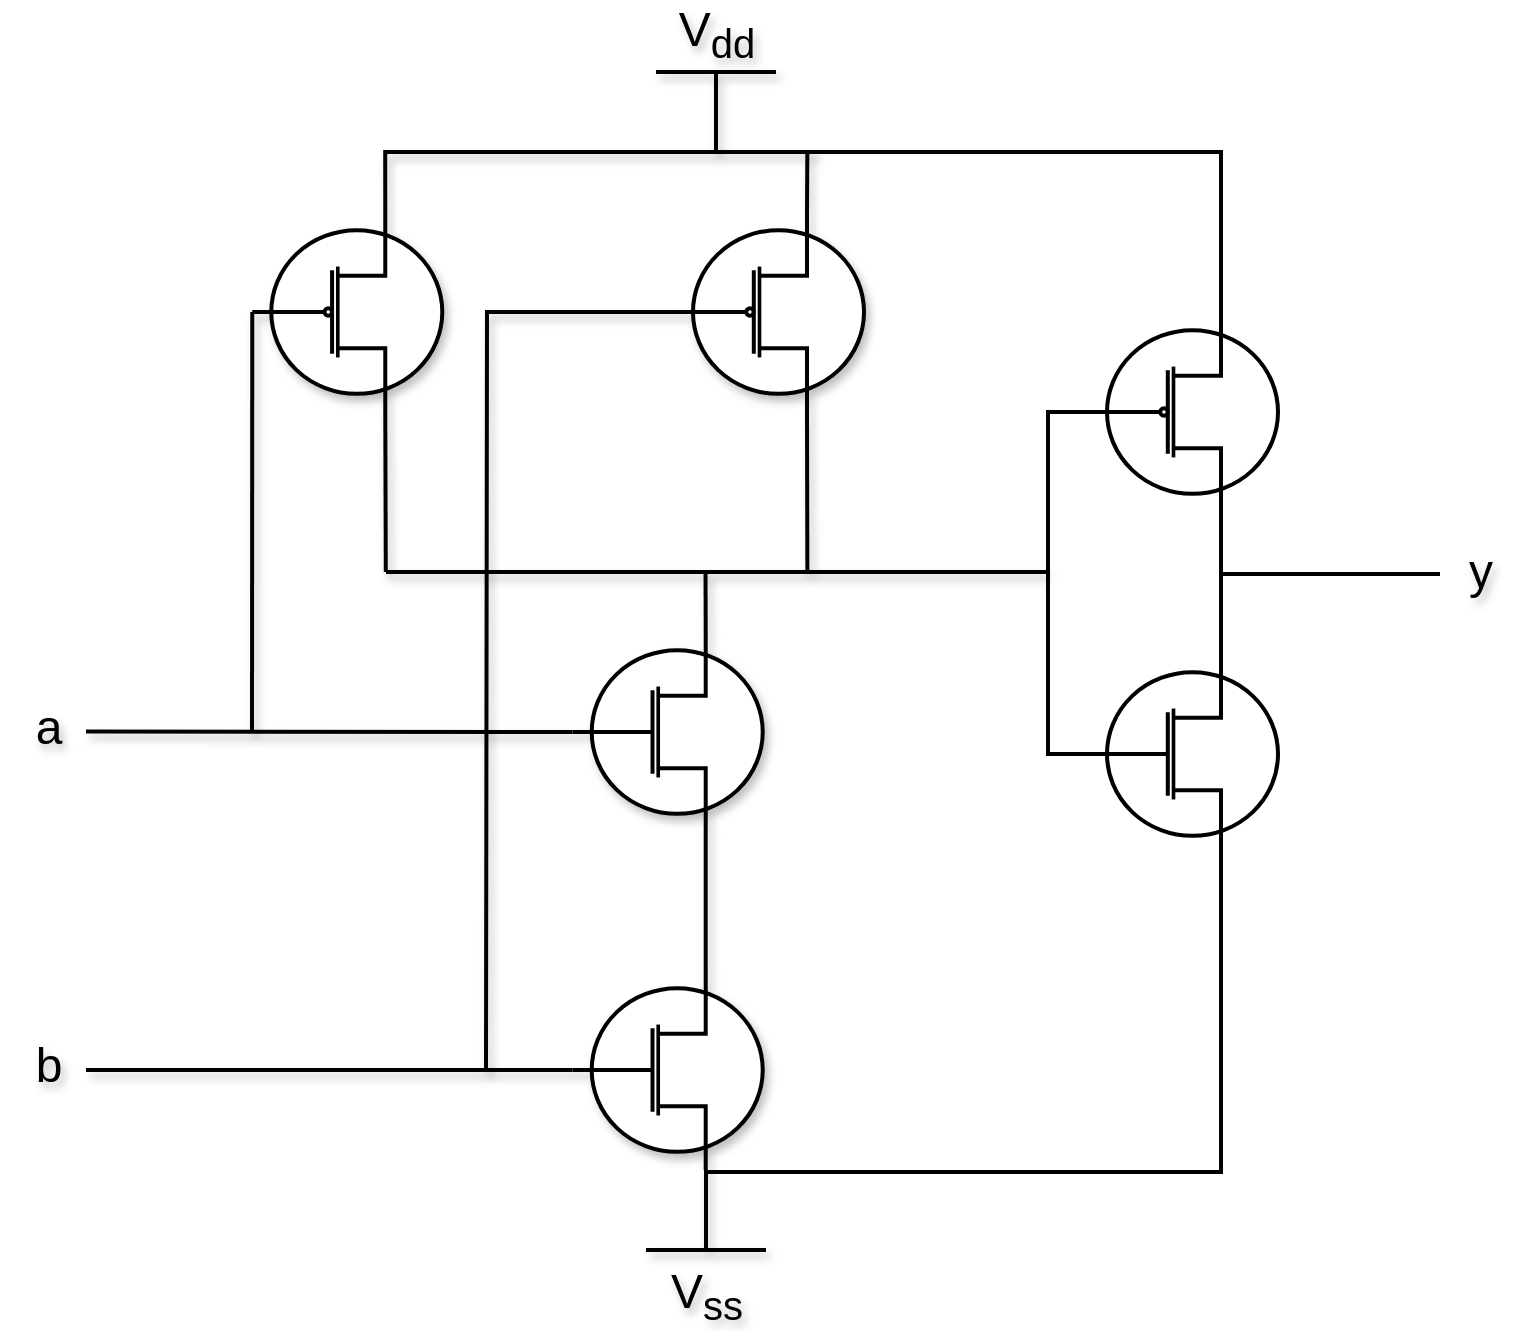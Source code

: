 <mxfile version="26.2.10">
  <diagram name="Page-1" id="uHuy1MiTsq02qGeYMJ8o">
    <mxGraphModel dx="1013" dy="592" grid="0" gridSize="10" guides="1" tooltips="1" connect="1" arrows="1" fold="1" page="1" pageScale="1" pageWidth="850" pageHeight="1100" math="0" shadow="0">
      <root>
        <mxCell id="0" />
        <mxCell id="1" parent="0" />
        <mxCell id="aUGLKJQKPxJJmD7T0xwT-1" style="edgeStyle=none;rounded=0;orthogonalLoop=1;jettySize=auto;html=1;exitX=0;exitY=0.5;exitDx=0;exitDy=0;exitPerimeter=0;endArrow=none;startFill=0;fontSize=24;strokeWidth=2;shadow=1;textShadow=1;" edge="1" parent="1" source="aUGLKJQKPxJJmD7T0xwT-4">
          <mxGeometry relative="1" as="geometry">
            <mxPoint x="182" y="530" as="targetPoint" />
          </mxGeometry>
        </mxCell>
        <mxCell id="aUGLKJQKPxJJmD7T0xwT-2" style="edgeStyle=none;rounded=0;orthogonalLoop=1;jettySize=auto;html=1;exitX=0.7;exitY=1;exitDx=0;exitDy=0;exitPerimeter=0;endArrow=none;startFill=0;fontSize=24;strokeWidth=2;shadow=1;textShadow=1;" edge="1" parent="1" source="aUGLKJQKPxJJmD7T0xwT-4">
          <mxGeometry relative="1" as="geometry">
            <mxPoint x="248.897" y="450" as="targetPoint" />
          </mxGeometry>
        </mxCell>
        <mxCell id="aUGLKJQKPxJJmD7T0xwT-3" style="edgeStyle=orthogonalEdgeStyle;rounded=0;orthogonalLoop=1;jettySize=auto;html=1;exitX=0.7;exitY=0;exitDx=0;exitDy=0;exitPerimeter=0;endArrow=none;startFill=0;fontSize=24;strokeWidth=2;shadow=1;textShadow=1;" edge="1" parent="1" source="aUGLKJQKPxJJmD7T0xwT-4">
          <mxGeometry relative="1" as="geometry">
            <mxPoint x="464" y="240" as="targetPoint" />
            <Array as="points">
              <mxPoint x="249" y="240" />
            </Array>
          </mxGeometry>
        </mxCell>
        <mxCell id="aUGLKJQKPxJJmD7T0xwT-4" value="" style="verticalLabelPosition=bottom;shadow=1;dashed=0;align=center;html=1;verticalAlign=top;shape=mxgraph.electrical.mosfets1.mosfet_p_no_bulk;fontSize=24;strokeWidth=2;textShadow=1;" vertex="1" parent="1">
          <mxGeometry x="182.14" y="270" width="95" height="100" as="geometry" />
        </mxCell>
        <mxCell id="aUGLKJQKPxJJmD7T0xwT-5" style="edgeStyle=none;rounded=0;orthogonalLoop=1;jettySize=auto;html=1;exitX=0.7;exitY=1;exitDx=0;exitDy=0;exitPerimeter=0;endArrow=none;startFill=0;fontSize=24;strokeWidth=2;shadow=1;textShadow=1;" edge="1" parent="1" source="aUGLKJQKPxJJmD7T0xwT-8">
          <mxGeometry relative="1" as="geometry">
            <mxPoint x="459.69" y="450" as="targetPoint" />
          </mxGeometry>
        </mxCell>
        <mxCell id="aUGLKJQKPxJJmD7T0xwT-6" style="edgeStyle=orthogonalEdgeStyle;rounded=0;orthogonalLoop=1;jettySize=auto;html=1;exitX=0;exitY=0.5;exitDx=0;exitDy=0;exitPerimeter=0;endArrow=none;startFill=0;fontSize=24;strokeWidth=2;shadow=1;textShadow=1;" edge="1" parent="1" source="aUGLKJQKPxJJmD7T0xwT-8">
          <mxGeometry relative="1" as="geometry">
            <mxPoint x="299" y="700" as="targetPoint" />
          </mxGeometry>
        </mxCell>
        <mxCell id="aUGLKJQKPxJJmD7T0xwT-7" style="edgeStyle=none;rounded=0;orthogonalLoop=1;jettySize=auto;html=1;exitX=0.7;exitY=0;exitDx=0;exitDy=0;exitPerimeter=0;endArrow=none;startFill=0;fontSize=24;strokeWidth=2;shadow=1;textShadow=1;" edge="1" parent="1" source="aUGLKJQKPxJJmD7T0xwT-8">
          <mxGeometry relative="1" as="geometry">
            <mxPoint x="459.667" y="240" as="targetPoint" />
          </mxGeometry>
        </mxCell>
        <mxCell id="aUGLKJQKPxJJmD7T0xwT-8" value="" style="verticalLabelPosition=bottom;shadow=1;dashed=0;align=center;html=1;verticalAlign=top;shape=mxgraph.electrical.mosfets1.mosfet_p_no_bulk;fontSize=24;strokeWidth=2;textShadow=1;" vertex="1" parent="1">
          <mxGeometry x="393" y="270" width="95" height="100" as="geometry" />
        </mxCell>
        <mxCell id="aUGLKJQKPxJJmD7T0xwT-9" style="edgeStyle=none;rounded=0;orthogonalLoop=1;jettySize=auto;html=1;exitX=0.7;exitY=0;exitDx=0;exitDy=0;exitPerimeter=0;endArrow=none;startFill=0;fontSize=24;strokeWidth=2;shadow=1;textShadow=1;" edge="1" parent="1" source="aUGLKJQKPxJJmD7T0xwT-11">
          <mxGeometry relative="1" as="geometry">
            <mxPoint x="408.76" y="450" as="targetPoint" />
          </mxGeometry>
        </mxCell>
        <mxCell id="aUGLKJQKPxJJmD7T0xwT-10" style="edgeStyle=none;rounded=0;orthogonalLoop=1;jettySize=auto;html=1;exitX=0;exitY=0.5;exitDx=0;exitDy=0;exitPerimeter=0;endArrow=none;startFill=0;fontSize=24;strokeWidth=2;shadow=1;textShadow=1;" edge="1" parent="1" source="aUGLKJQKPxJJmD7T0xwT-11">
          <mxGeometry relative="1" as="geometry">
            <mxPoint x="99" y="529.759" as="targetPoint" />
          </mxGeometry>
        </mxCell>
        <mxCell id="aUGLKJQKPxJJmD7T0xwT-11" value="" style="verticalLabelPosition=bottom;shadow=1;dashed=0;align=center;html=1;verticalAlign=top;shape=mxgraph.electrical.mosfets1.mosfet_n_no_bulk;fontSize=24;strokeWidth=2;textShadow=1;" vertex="1" parent="1">
          <mxGeometry x="342.36" y="480" width="95" height="100" as="geometry" />
        </mxCell>
        <mxCell id="aUGLKJQKPxJJmD7T0xwT-12" style="edgeStyle=none;rounded=0;orthogonalLoop=1;jettySize=auto;html=1;exitX=0;exitY=0.5;exitDx=0;exitDy=0;exitPerimeter=0;endArrow=none;startFill=0;fontSize=24;strokeWidth=2;shadow=1;textShadow=1;" edge="1" parent="1" source="aUGLKJQKPxJJmD7T0xwT-13">
          <mxGeometry relative="1" as="geometry">
            <mxPoint x="99" y="698.952" as="targetPoint" />
          </mxGeometry>
        </mxCell>
        <mxCell id="aUGLKJQKPxJJmD7T0xwT-13" value="" style="verticalLabelPosition=bottom;shadow=1;dashed=0;align=center;html=1;verticalAlign=top;shape=mxgraph.electrical.mosfets1.mosfet_n_no_bulk;fontSize=24;strokeWidth=2;textShadow=1;" vertex="1" parent="1">
          <mxGeometry x="342.36" y="649" width="95" height="100" as="geometry" />
        </mxCell>
        <mxCell id="aUGLKJQKPxJJmD7T0xwT-14" style="edgeStyle=none;rounded=0;orthogonalLoop=1;jettySize=auto;html=1;endArrow=none;startFill=0;fontSize=24;strokeWidth=2;shadow=1;textShadow=1;" edge="1" parent="1">
          <mxGeometry relative="1" as="geometry">
            <mxPoint x="249" y="450" as="sourcePoint" />
            <mxPoint x="579" y="450" as="targetPoint" />
          </mxGeometry>
        </mxCell>
        <mxCell id="aUGLKJQKPxJJmD7T0xwT-16" style="edgeStyle=none;rounded=0;orthogonalLoop=1;jettySize=auto;html=1;exitX=0.7;exitY=1;exitDx=0;exitDy=0;exitPerimeter=0;entryX=0.7;entryY=0;entryDx=0;entryDy=0;entryPerimeter=0;endArrow=none;startFill=0;fontSize=24;strokeWidth=2;shadow=1;textShadow=1;" edge="1" parent="1" source="aUGLKJQKPxJJmD7T0xwT-11" target="aUGLKJQKPxJJmD7T0xwT-13">
          <mxGeometry relative="1" as="geometry" />
        </mxCell>
        <mxCell id="aUGLKJQKPxJJmD7T0xwT-17" value="V&lt;sub&gt;ss&lt;/sub&gt;" style="pointerEvents=1;verticalLabelPosition=bottom;shadow=1;dashed=0;align=center;html=1;verticalAlign=top;shape=mxgraph.electrical.signal_sources.vss2;fontSize=24;flipV=1;strokeWidth=2;textShadow=1;" vertex="1" parent="1">
          <mxGeometry x="379" y="749" width="60" height="40" as="geometry" />
        </mxCell>
        <mxCell id="aUGLKJQKPxJJmD7T0xwT-18" value="V&lt;sub&gt;dd&lt;/sub&gt;" style="verticalLabelPosition=top;verticalAlign=bottom;shape=mxgraph.electrical.signal_sources.vdd;shadow=1;dashed=0;align=center;strokeWidth=2;fontSize=24;html=1;flipV=1;textShadow=1;" vertex="1" parent="1">
          <mxGeometry x="384" y="200" width="60" height="40" as="geometry" />
        </mxCell>
        <mxCell id="aUGLKJQKPxJJmD7T0xwT-19" value="a" style="text;html=1;align=center;verticalAlign=top;resizable=0;points=[];autosize=1;strokeColor=none;fillColor=none;fontSize=24;strokeWidth=2;shadow=1;textShadow=1;" vertex="1" parent="1">
          <mxGeometry x="60" y="507" width="40" height="40" as="geometry" />
        </mxCell>
        <mxCell id="aUGLKJQKPxJJmD7T0xwT-20" value="b" style="text;html=1;align=center;verticalAlign=top;resizable=0;points=[];autosize=1;strokeColor=none;fillColor=none;fontSize=24;strokeWidth=2;shadow=1;textShadow=1;" vertex="1" parent="1">
          <mxGeometry x="60" y="676" width="40" height="40" as="geometry" />
        </mxCell>
        <mxCell id="aUGLKJQKPxJJmD7T0xwT-21" value="y" style="text;html=1;align=center;verticalAlign=top;resizable=0;points=[];autosize=1;strokeColor=none;fillColor=none;fontSize=24;strokeWidth=2;shadow=1;textShadow=1;" vertex="1" parent="1">
          <mxGeometry x="776" y="429" width="40" height="40" as="geometry" />
        </mxCell>
        <mxCell id="aUGLKJQKPxJJmD7T0xwT-22" value="" style="verticalLabelPosition=bottom;shadow=0;dashed=0;align=center;html=1;verticalAlign=top;shape=mxgraph.electrical.mosfets1.mosfet_p_no_bulk;labelBackgroundColor=none;textShadow=1;strokeWidth=2;fontSize=24;" vertex="1" parent="1">
          <mxGeometry x="600" y="320" width="95" height="100" as="geometry" />
        </mxCell>
        <mxCell id="aUGLKJQKPxJJmD7T0xwT-23" value="" style="verticalLabelPosition=bottom;shadow=0;dashed=0;align=center;html=1;verticalAlign=top;shape=mxgraph.electrical.mosfets1.mosfet_n_no_bulk;labelBackgroundColor=none;textShadow=1;strokeWidth=2;fontSize=24;" vertex="1" parent="1">
          <mxGeometry x="600" y="491" width="95" height="100" as="geometry" />
        </mxCell>
        <mxCell id="aUGLKJQKPxJJmD7T0xwT-24" style="edgeStyle=orthogonalEdgeStyle;rounded=0;orthogonalLoop=1;jettySize=auto;html=1;exitX=0.7;exitY=1;exitDx=0;exitDy=0;exitPerimeter=0;entryX=0.7;entryY=0;entryDx=0;entryDy=0;entryPerimeter=0;endArrow=none;startFill=0;labelBackgroundColor=none;textShadow=1;strokeWidth=2;fontSize=24;" edge="1" parent="1" source="aUGLKJQKPxJJmD7T0xwT-22" target="aUGLKJQKPxJJmD7T0xwT-23">
          <mxGeometry relative="1" as="geometry" />
        </mxCell>
        <mxCell id="aUGLKJQKPxJJmD7T0xwT-25" style="edgeStyle=orthogonalEdgeStyle;rounded=0;orthogonalLoop=1;jettySize=auto;html=1;exitX=0;exitY=0.5;exitDx=0;exitDy=0;exitPerimeter=0;entryX=0;entryY=0.5;entryDx=0;entryDy=0;entryPerimeter=0;endArrow=none;startFill=0;labelBackgroundColor=none;textShadow=1;strokeWidth=2;fontSize=24;" edge="1" parent="1" source="aUGLKJQKPxJJmD7T0xwT-22" target="aUGLKJQKPxJJmD7T0xwT-23">
          <mxGeometry relative="1" as="geometry" />
        </mxCell>
        <mxCell id="aUGLKJQKPxJJmD7T0xwT-27" style="edgeStyle=none;rounded=0;orthogonalLoop=1;jettySize=auto;html=1;endArrow=none;startFill=0;labelBackgroundColor=none;textShadow=1;strokeWidth=2;fontSize=24;" edge="1" parent="1">
          <mxGeometry relative="1" as="geometry">
            <mxPoint x="666" y="451" as="targetPoint" />
            <mxPoint x="776" y="451" as="sourcePoint" />
          </mxGeometry>
        </mxCell>
        <mxCell id="aUGLKJQKPxJJmD7T0xwT-32" style="edgeStyle=orthogonalEdgeStyle;rounded=0;orthogonalLoop=1;jettySize=auto;html=1;exitX=0.5;exitY=1;exitDx=0;exitDy=0;exitPerimeter=0;entryX=0.7;entryY=1;entryDx=0;entryDy=0;entryPerimeter=0;endArrow=none;startFill=0;strokeWidth=2;fontSize=24;textShadow=1;" edge="1" parent="1" source="aUGLKJQKPxJJmD7T0xwT-17" target="aUGLKJQKPxJJmD7T0xwT-23">
          <mxGeometry relative="1" as="geometry">
            <Array as="points">
              <mxPoint x="409" y="750" />
              <mxPoint x="667" y="750" />
            </Array>
          </mxGeometry>
        </mxCell>
        <mxCell id="aUGLKJQKPxJJmD7T0xwT-33" style="edgeStyle=orthogonalEdgeStyle;rounded=0;orthogonalLoop=1;jettySize=auto;html=1;exitX=0.7;exitY=0;exitDx=0;exitDy=0;exitPerimeter=0;strokeWidth=2;endArrow=none;startFill=0;fontSize=24;textShadow=1;" edge="1" parent="1" source="aUGLKJQKPxJJmD7T0xwT-22">
          <mxGeometry relative="1" as="geometry">
            <mxPoint x="681.5" y="320" as="sourcePoint" />
            <mxPoint x="464" y="239" as="targetPoint" />
            <Array as="points">
              <mxPoint x="667" y="240" />
              <mxPoint x="464" y="240" />
            </Array>
          </mxGeometry>
        </mxCell>
      </root>
    </mxGraphModel>
  </diagram>
</mxfile>
